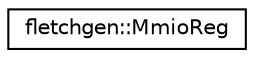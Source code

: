 digraph "Graphical Class Hierarchy"
{
 // LATEX_PDF_SIZE
  edge [fontname="Helvetica",fontsize="10",labelfontname="Helvetica",labelfontsize="10"];
  node [fontname="Helvetica",fontsize="10",shape=record];
  rankdir="LR";
  Node0 [label="fletchgen::MmioReg",height=0.2,width=0.4,color="black", fillcolor="white", style="filled",URL="$structfletchgen_1_1_mmio_reg.html",tooltip="Structure to represent an mmio register."];
}
